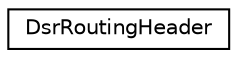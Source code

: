 digraph "Graphical Class Hierarchy"
{
 // LATEX_PDF_SIZE
  edge [fontname="Helvetica",fontsize="10",labelfontname="Helvetica",labelfontsize="10"];
  node [fontname="Helvetica",fontsize="10",shape=record];
  rankdir="LR";
  Node0 [label="DsrRoutingHeader",height=0.2,width=0.4,color="black", fillcolor="white", style="filled",URL="$classns3_1_1_dsr_routing_header.html",tooltip="Introspection did not find any typical Config paths."];
}
